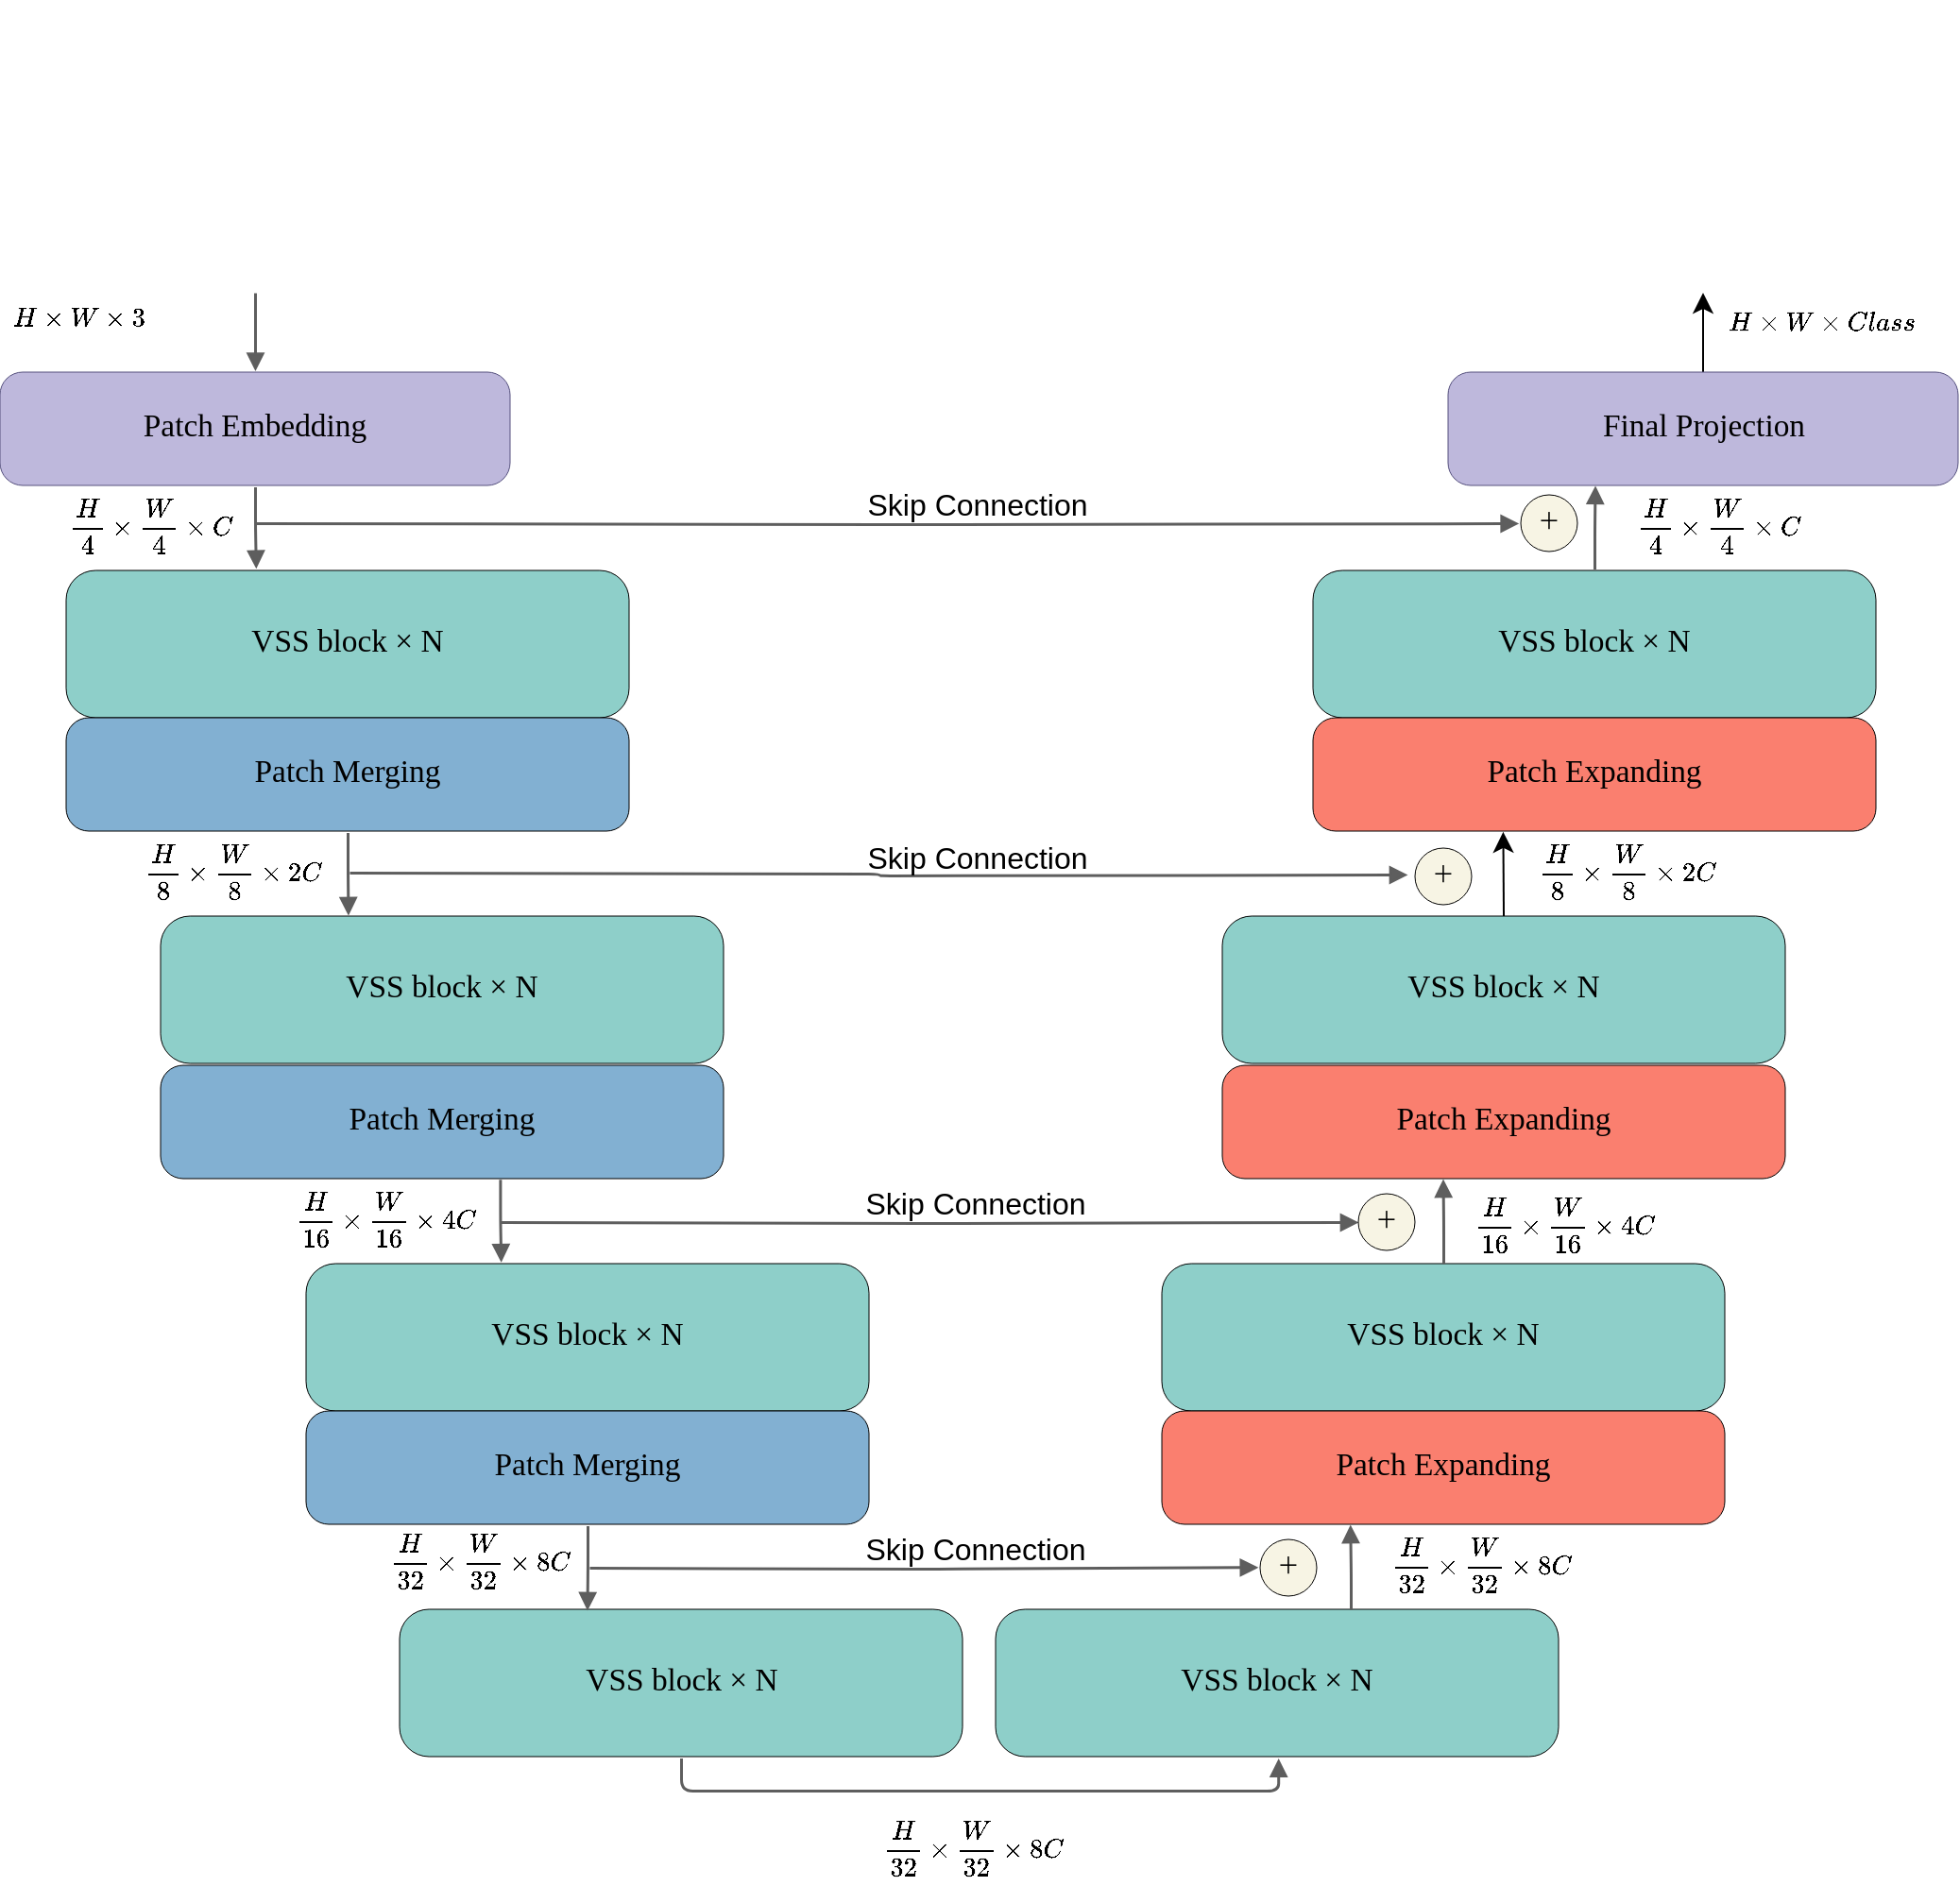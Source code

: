 <mxfile version="25.0.3">
  <diagram name="ページ1" id="VxwxGq92BcaWStexI2Qv">
    <mxGraphModel dx="2606" dy="1081" grid="1" gridSize="10" guides="1" tooltips="1" connect="1" arrows="1" fold="1" page="1" pageScale="1" pageWidth="827" pageHeight="1169" math="1" shadow="0">
      <root>
        <mxCell id="0" />
        <mxCell id="1" parent="0" />
        <mxCell id="76AwTD7Kbggt1s6agd3S-13" value="`H/4×W/4×C`" style="text;whiteSpace=wrap;" parent="1" vertex="1">
          <mxGeometry x="-910" y="315" width="100" height="40" as="geometry" />
        </mxCell>
        <mxCell id="76AwTD7Kbggt1s6agd3S-14" value="" style="html=1;overflow=block;blockSpacing=1;whiteSpace=wrap;shape=image;fontSize=13;spacing=0;strokeColor=none;strokeOpacity=100;rounded=1;absoluteArcSize=1;arcSize=9;strokeWidth=0;image=https://images.lucid.app/images/2d5d3a36-08fd-4348-8885-d82687055191/content;imageAspect=0;lucidId=N.ggKchK2NEA;" parent="1" vertex="1">
          <mxGeometry x="-120" y="60" width="153" height="153" as="geometry" />
        </mxCell>
        <mxCell id="76AwTD7Kbggt1s6agd3S-15" value="" style="html=1;overflow=block;blockSpacing=1;whiteSpace=wrap;shape=image;fontSize=13;spacing=0;strokeColor=none;strokeOpacity=100;rounded=1;absoluteArcSize=1;arcSize=9;strokeWidth=0;image=https://images.lucid.app/images/afaf71fb-0a42-49de-80a9-f3a099cf9b03/content;imageAspect=0;lucidId=T.gg~dm2wxYN;" parent="1" vertex="1">
          <mxGeometry x="-886.5" y="60" width="153" height="153" as="geometry" />
        </mxCell>
        <mxCell id="76AwTD7Kbggt1s6agd3S-16" value="&lt;div style=&quot;display: flex; justify-content: center; text-align: center; align-items: baseline; font-size: 0; line-height: 1.25;margin-top: -2px;&quot;&gt;&lt;span&gt;&lt;span style=&quot;font-size:16.7px;font-family: Lucid JP;&quot;&gt;Patch Embedding&lt;/span&gt;&lt;/span&gt;&lt;/div&gt;" style="rounded=1;arcSize=20;whiteSpace=wrap;overflow=block;blockSpacing=1;html=1;fontSize=13;fontFamily=Lucid JP;spacing=0;strokeOpacity=100;fillColor=#BEB8DC;strokeWidth=NaN;strokeColor=#56517e;" parent="1" vertex="1">
          <mxGeometry x="-945" y="255" width="270" height="60" as="geometry" />
        </mxCell>
        <mxCell id="76AwTD7Kbggt1s6agd3S-17" value="" style="html=1;jettySize=18;whiteSpace=wrap;fontSize=13;strokeColor=#5E5E5E;strokeWidth=1.5;rounded=1;arcSize=12;edgeStyle=orthogonalEdgeStyle;startArrow=none;endArrow=block;endFill=1;exitX=0.5;exitY=1;exitPerimeter=0;entryX=0.5;entryY=-0.012;entryPerimeter=0;lucidId=nahgHkyy0pBJ;" parent="1" source="76AwTD7Kbggt1s6agd3S-15" target="76AwTD7Kbggt1s6agd3S-16" edge="1">
          <mxGeometry width="100" height="100" relative="1" as="geometry">
            <Array as="points" />
          </mxGeometry>
        </mxCell>
        <mxCell id="XDJ26KToE9FTUXmktEAl-5" style="edgeStyle=none;curved=1;rounded=0;orthogonalLoop=1;jettySize=auto;html=1;exitX=0.5;exitY=0;exitDx=0;exitDy=0;entryX=0.5;entryY=1;entryDx=0;entryDy=0;fontSize=12;startSize=8;endSize=8;" edge="1" parent="1" source="76AwTD7Kbggt1s6agd3S-18" target="76AwTD7Kbggt1s6agd3S-14">
          <mxGeometry relative="1" as="geometry" />
        </mxCell>
        <mxCell id="76AwTD7Kbggt1s6agd3S-18" value="&lt;div style=&quot;display: flex; justify-content: center; text-align: center; align-items: baseline; font-size: 0; line-height: 1.25;margin-top: -2px;&quot;&gt;&lt;span&gt;&lt;span style=&quot;font-size:16.7px;font-family: Lucid JP;&quot;&gt;Final Projection&lt;/span&gt;&lt;/span&gt;&lt;/div&gt;" style="rounded=1;arcSize=20;whiteSpace=wrap;overflow=block;blockSpacing=1;html=1;fontSize=13;fontFamily=Lucid JP;spacing=0;strokeOpacity=100;fillColor=#BEB8DC;strokeWidth=NaN;strokeColor=#56517e;" parent="1" vertex="1">
          <mxGeometry x="-178.5" y="255" width="270" height="60" as="geometry" />
        </mxCell>
        <mxCell id="76AwTD7Kbggt1s6agd3S-20" value="&lt;div style=&quot;display: flex; justify-content: center; text-align: center; align-items: baseline; font-size: 0; line-height: 1.25;margin-top: -2px;&quot;&gt;&lt;span&gt;&lt;span style=&quot;font-size:16.7px;font-family: Lucid JP;&quot;&gt;VSS block × N&lt;/span&gt;&lt;/span&gt;&lt;/div&gt;" style="rounded=1;arcSize=20;whiteSpace=wrap;overflow=block;blockSpacing=1;html=1;fontSize=13;fontFamily=Lucid JP;spacing=0;strokeOpacity=100;fillOpacity=100;fillColor=#8ECFC9;strokeWidth=NaN;" parent="1" vertex="1">
          <mxGeometry x="-910" y="360" width="298" height="78" as="geometry" />
        </mxCell>
        <mxCell id="76AwTD7Kbggt1s6agd3S-21" value="" style="html=1;jettySize=18;whiteSpace=wrap;fontSize=13;strokeColor=#5E5E5E;strokeWidth=1.5;rounded=1;arcSize=12;edgeStyle=orthogonalEdgeStyle;startArrow=none;endArrow=block;endFill=1;exitX=0.5;exitY=1.013;exitPerimeter=0;entryX=0.337;entryY=-0.014;entryPerimeter=0;lucidId=UchgYM-1YqtF;entryDx=0;entryDy=0;" parent="1" source="76AwTD7Kbggt1s6agd3S-16" target="76AwTD7Kbggt1s6agd3S-20" edge="1">
          <mxGeometry width="100" height="100" relative="1" as="geometry">
            <Array as="points" />
          </mxGeometry>
        </mxCell>
        <mxCell id="76AwTD7Kbggt1s6agd3S-22" value="&lt;div style=&quot;display: flex; justify-content: center; text-align: center; align-items: baseline; font-size: 0; line-height: 1.25;margin-top: -2px;&quot;&gt;&lt;span&gt;&lt;span style=&quot;font-size:16.7px;font-family: Lucid JP;&quot;&gt;VSS block × N&lt;/span&gt;&lt;/span&gt;&lt;/div&gt;" style="rounded=1;arcSize=20;whiteSpace=wrap;overflow=block;blockSpacing=1;html=1;fontSize=13;fontFamily=Lucid JP;spacing=0;strokeOpacity=100;fillOpacity=100;fillColor=#8ECFC9;strokeWidth=NaN;" parent="1" vertex="1">
          <mxGeometry x="-250" y="360" width="298" height="78" as="geometry" />
        </mxCell>
        <mxCell id="76AwTD7Kbggt1s6agd3S-23" value="" style="html=1;jettySize=18;whiteSpace=wrap;fontSize=13;strokeColor=#5E5E5E;strokeWidth=1.5;rounded=1;arcSize=12;edgeStyle=orthogonalEdgeStyle;startArrow=none;endArrow=block;endFill=1;exitX=0.5;exitY=-0.01;exitPerimeter=0;entryX=0.288;entryY=0.999;entryPerimeter=0;lucidId=Hdhg1vgHNAlw;entryDx=0;entryDy=0;" parent="1" source="76AwTD7Kbggt1s6agd3S-22" target="76AwTD7Kbggt1s6agd3S-18" edge="1">
          <mxGeometry width="100" height="100" relative="1" as="geometry">
            <Array as="points" />
          </mxGeometry>
        </mxCell>
        <mxCell id="76AwTD7Kbggt1s6agd3S-24" value="" style="html=1;jettySize=18;whiteSpace=wrap;fontSize=13;strokeColor=#5E5E5E;strokeWidth=1.5;rounded=1;arcSize=12;edgeStyle=orthogonalEdgeStyle;startArrow=none;endArrow=block;endFill=1;entryX=-0.038;entryY=0.5;entryPerimeter=0;lucidId=SehgvGbxxLhp;" parent="1" target="76AwTD7Kbggt1s6agd3S-25" edge="1">
          <mxGeometry width="100" height="100" relative="1" as="geometry">
            <Array as="points" />
            <mxPoint x="-810" y="335" as="sourcePoint" />
          </mxGeometry>
        </mxCell>
        <mxCell id="76AwTD7Kbggt1s6agd3S-25" value="＋" style="html=1;overflow=block;blockSpacing=1;whiteSpace=wrap;ellipse;fontSize=11.7;fontFamily=Lucid JP;fontColor=default;spacing=3.8;strokeColor=#000000;fillOpacity=100;rounded=1;absoluteArcSize=1;arcSize=9;fillColor=#f7f4e4;strokeWidth=NaN;lucidId=2hhgesyZ3aDY;" parent="1" vertex="1">
          <mxGeometry x="-140" y="320" width="30" height="30" as="geometry" />
        </mxCell>
        <mxCell id="76AwTD7Kbggt1s6agd3S-26" value="&lt;div style=&quot;display: flex; justify-content: center; text-align: center; align-items: baseline; font-size: 0; line-height: 1.25;margin-top: -2px;&quot;&gt;&lt;span&gt;&lt;span style=&quot;font-size:16.7px;font-family: Lucid JP;&quot;&gt;Patch Merging&lt;/span&gt;&lt;/span&gt;&lt;/div&gt;" style="rounded=1;arcSize=20;whiteSpace=wrap;overflow=block;blockSpacing=1;html=1;fontSize=13;fontFamily=Lucid JP;spacing=0;strokeOpacity=100;fillOpacity=100;fillColor=#82B0D2;strokeWidth=NaN;" parent="1" vertex="1">
          <mxGeometry x="-910" y="438" width="298" height="60" as="geometry" />
        </mxCell>
        <mxCell id="76AwTD7Kbggt1s6agd3S-27" value="&lt;div style=&quot;display: flex; justify-content: center; text-align: center; align-items: baseline; font-size: 0; line-height: 1.25;margin-top: -2px;&quot;&gt;&lt;span&gt;&lt;span style=&quot;font-size:16.7px;font-family: Lucid JP;&quot;&gt;VSS block × N&lt;/span&gt;&lt;/span&gt;&lt;/div&gt;" style="rounded=1;arcSize=20;whiteSpace=wrap;overflow=block;blockSpacing=1;html=1;fontSize=13;fontFamily=Lucid JP;spacing=0;strokeOpacity=100;fillOpacity=100;fillColor=#8ECFC9;strokeWidth=NaN;" parent="1" vertex="1">
          <mxGeometry x="-860" y="543" width="298" height="78" as="geometry" />
        </mxCell>
        <mxCell id="76AwTD7Kbggt1s6agd3S-28" value="&lt;div style=&quot;display: flex; justify-content: center; text-align: center; align-items: baseline; font-size: 0; line-height: 1.25;margin-top: -2px;&quot;&gt;&lt;span&gt;&lt;span style=&quot;font-size:16.7px;font-family: Lucid JP;&quot;&gt;Patch Merging&lt;/span&gt;&lt;/span&gt;&lt;/div&gt;" style="rounded=1;arcSize=20;whiteSpace=wrap;overflow=block;blockSpacing=1;html=1;fontSize=13;fontFamily=Lucid JP;spacing=0;strokeOpacity=100;fillOpacity=100;fillColor=#82B0D2;strokeWidth=NaN;" parent="1" vertex="1">
          <mxGeometry x="-860" y="622" width="298" height="60" as="geometry" />
        </mxCell>
        <mxCell id="76AwTD7Kbggt1s6agd3S-29" value="" style="html=1;jettySize=18;whiteSpace=wrap;fontSize=13;strokeColor=#5E5E5E;strokeWidth=1.5;rounded=1;arcSize=12;edgeStyle=orthogonalEdgeStyle;startArrow=none;endArrow=block;endFill=1;exitX=0.5;exitY=1.013;exitPerimeter=0;lucidId=FlhgzGA9~p1L;entryX=0.333;entryY=-0.006;entryDx=0;entryDy=0;entryPerimeter=0;" parent="1" source="76AwTD7Kbggt1s6agd3S-26" target="76AwTD7Kbggt1s6agd3S-27" edge="1">
          <mxGeometry width="100" height="100" relative="1" as="geometry">
            <Array as="points" />
            <mxPoint x="-761" y="540" as="targetPoint" />
          </mxGeometry>
        </mxCell>
        <mxCell id="76AwTD7Kbggt1s6agd3S-30" value="&lt;div style=&quot;display: flex; justify-content: center; text-align: center; align-items: baseline; font-size: 0; line-height: 1.25;margin-top: -2px;&quot;&gt;&lt;span&gt;&lt;span style=&quot;font-size:16.7px;font-family: Lucid JP;&quot;&gt;Patch Expanding&lt;/span&gt;&lt;/span&gt;&lt;/div&gt;" style="rounded=1;arcSize=20;whiteSpace=wrap;overflow=block;blockSpacing=1;html=1;fontSize=13;fontFamily=Lucid JP;spacing=0;strokeOpacity=100;fillOpacity=100;fillColor=#FA7F6F;strokeWidth=NaN;" parent="1" vertex="1">
          <mxGeometry x="-250" y="438" width="298" height="60" as="geometry" />
        </mxCell>
        <mxCell id="76AwTD7Kbggt1s6agd3S-31" value="&lt;div style=&quot;display: flex; justify-content: center; text-align: center; align-items: baseline; font-size: 0; line-height: 1.25;margin-top: -2px;&quot;&gt;&lt;span&gt;&lt;span style=&quot;font-size:16.7px;font-family: Lucid JP;&quot;&gt;VSS block × N&lt;/span&gt;&lt;/span&gt;&lt;/div&gt;" style="rounded=1;arcSize=20;whiteSpace=wrap;overflow=block;blockSpacing=1;html=1;fontSize=13;fontFamily=Lucid JP;spacing=0;strokeOpacity=100;fillOpacity=100;fillColor=#8ECFC9;strokeWidth=NaN;" parent="1" vertex="1">
          <mxGeometry x="-298" y="543" width="298" height="78" as="geometry" />
        </mxCell>
        <mxCell id="76AwTD7Kbggt1s6agd3S-32" value="&lt;div style=&quot;display: flex; justify-content: center; text-align: center; align-items: baseline; font-size: 0; line-height: 1.25;margin-top: -2px;&quot;&gt;&lt;span&gt;&lt;span style=&quot;font-size:16.7px;font-family: Lucid JP;&quot;&gt;Patch Expanding&lt;/span&gt;&lt;/span&gt;&lt;/div&gt;" style="rounded=1;arcSize=20;whiteSpace=wrap;overflow=block;blockSpacing=1;html=1;fontSize=13;fontFamily=Lucid JP;spacing=0;strokeOpacity=100;fillOpacity=100;fillColor=#FA7F6F;strokeWidth=NaN;" parent="1" vertex="1">
          <mxGeometry x="-298" y="622" width="298" height="60" as="geometry" />
        </mxCell>
        <mxCell id="76AwTD7Kbggt1s6agd3S-34" value="" style="html=1;jettySize=18;whiteSpace=wrap;fontSize=13;strokeColor=#5E5E5E;strokeWidth=1.5;rounded=1;arcSize=12;edgeStyle=orthogonalEdgeStyle;startArrow=none;endArrow=block;endFill=1;lucidId=CmhgIMN-jfU7;" parent="1" edge="1">
          <mxGeometry width="100" height="100" relative="1" as="geometry">
            <Array as="points" />
            <mxPoint x="-760" y="520" as="sourcePoint" />
            <mxPoint x="-200" y="521" as="targetPoint" />
          </mxGeometry>
        </mxCell>
        <mxCell id="76AwTD7Kbggt1s6agd3S-35" value="＋" style="html=1;overflow=block;blockSpacing=1;whiteSpace=wrap;ellipse;fontSize=11.7;fontFamily=Lucid JP;fontColor=default;spacing=3.8;strokeColor=#000000;fillOpacity=100;rounded=1;absoluteArcSize=1;arcSize=9;fillColor=#f7f4e4;strokeWidth=NaN;lucidId=KmhgoZAhQqJv;" parent="1" vertex="1">
          <mxGeometry x="-196" y="507" width="30" height="30" as="geometry" />
        </mxCell>
        <mxCell id="76AwTD7Kbggt1s6agd3S-36" value="&lt;div style=&quot;display: flex; justify-content: center; text-align: center; align-items: baseline; font-size: 0; line-height: 1.25;margin-top: -2px;&quot;&gt;&lt;span&gt;&lt;span style=&quot;font-size:16.7px;font-family: Lucid JP;&quot;&gt;VSS block × N&lt;/span&gt;&lt;/span&gt;&lt;/div&gt;" style="rounded=1;arcSize=20;whiteSpace=wrap;overflow=block;blockSpacing=1;html=1;fontSize=13;fontFamily=Lucid JP;spacing=0;strokeOpacity=100;fillOpacity=100;fillColor=#8ECFC9;strokeWidth=NaN;" parent="1" vertex="1">
          <mxGeometry x="-783" y="727" width="298" height="78" as="geometry" />
        </mxCell>
        <mxCell id="76AwTD7Kbggt1s6agd3S-37" value="&lt;div style=&quot;display: flex; justify-content: center; text-align: center; align-items: baseline; font-size: 0; line-height: 1.25;margin-top: -2px;&quot;&gt;&lt;span&gt;&lt;span style=&quot;font-size:16.7px;font-family: Lucid JP;&quot;&gt;Patch Merging&lt;/span&gt;&lt;/span&gt;&lt;/div&gt;" style="rounded=1;arcSize=20;whiteSpace=wrap;overflow=block;blockSpacing=1;html=1;fontSize=13;fontFamily=Lucid JP;spacing=0;strokeOpacity=100;fillOpacity=100;fillColor=#82B0D2;strokeWidth=NaN;" parent="1" vertex="1">
          <mxGeometry x="-783" y="805" width="298" height="60" as="geometry" />
        </mxCell>
        <mxCell id="76AwTD7Kbggt1s6agd3S-38" value="" style="html=1;jettySize=18;whiteSpace=wrap;fontSize=13;strokeColor=#5E5E5E;strokeWidth=1.5;rounded=1;arcSize=12;edgeStyle=orthogonalEdgeStyle;startArrow=none;endArrow=block;endFill=1;exitX=0.603;exitY=1.006;exitPerimeter=0;lucidId=YwhgP0tZhPT9;exitDx=0;exitDy=0;entryX=0.346;entryY=-0.011;entryDx=0;entryDy=0;entryPerimeter=0;" parent="1" source="76AwTD7Kbggt1s6agd3S-28" target="76AwTD7Kbggt1s6agd3S-36" edge="1">
          <mxGeometry width="100" height="100" relative="1" as="geometry">
            <Array as="points" />
            <mxPoint x="-680" y="725" as="targetPoint" />
          </mxGeometry>
        </mxCell>
        <mxCell id="76AwTD7Kbggt1s6agd3S-39" value="&lt;div style=&quot;display: flex; justify-content: center; text-align: center; align-items: baseline; font-size: 0; line-height: 1.25;margin-top: -2px;&quot;&gt;&lt;span&gt;&lt;span style=&quot;font-size:16.7px;font-family: Lucid JP;&quot;&gt;VSS block × N&lt;/span&gt;&lt;/span&gt;&lt;/div&gt;" style="rounded=1;arcSize=20;whiteSpace=wrap;overflow=block;blockSpacing=1;html=1;fontSize=13;fontFamily=Lucid JP;spacing=0;strokeOpacity=100;fillOpacity=100;fillColor=#8ECFC9;strokeWidth=NaN;" parent="1" vertex="1">
          <mxGeometry x="-330" y="727" width="298" height="78" as="geometry" />
        </mxCell>
        <mxCell id="76AwTD7Kbggt1s6agd3S-40" value="&lt;div style=&quot;display: flex; justify-content: center; text-align: center; align-items: baseline; font-size: 0; line-height: 1.25;margin-top: -2px;&quot;&gt;&lt;span&gt;&lt;span style=&quot;font-size:16.7px;font-family: Lucid JP;&quot;&gt;Patch Expanding&lt;/span&gt;&lt;/span&gt;&lt;/div&gt;" style="rounded=1;arcSize=20;whiteSpace=wrap;overflow=block;blockSpacing=1;html=1;fontSize=13;fontFamily=Lucid JP;spacing=0;strokeOpacity=100;fillOpacity=100;fillColor=#FA7F6F;strokeWidth=NaN;" parent="1" vertex="1">
          <mxGeometry x="-330" y="805" width="298" height="60" as="geometry" />
        </mxCell>
        <mxCell id="76AwTD7Kbggt1s6agd3S-41" value="" style="html=1;jettySize=18;whiteSpace=wrap;fontSize=13;strokeColor=#5E5E5E;strokeWidth=1.5;rounded=1;arcSize=12;edgeStyle=orthogonalEdgeStyle;startArrow=none;endArrow=block;endFill=1;exitX=0.5;exitY=0;lucidId=Ywhg.e53PNYG;exitDx=0;exitDy=0;" parent="1" source="76AwTD7Kbggt1s6agd3S-39" edge="1">
          <mxGeometry width="100" height="100" relative="1" as="geometry">
            <Array as="points" />
            <mxPoint x="-181.25" y="682" as="targetPoint" />
            <mxPoint x="-181.25" y="728.22" as="sourcePoint" />
          </mxGeometry>
        </mxCell>
        <mxCell id="76AwTD7Kbggt1s6agd3S-42" value="" style="html=1;jettySize=18;whiteSpace=wrap;fontSize=13;strokeColor=#5E5E5E;strokeWidth=1.5;rounded=1;arcSize=12;edgeStyle=orthogonalEdgeStyle;startArrow=none;endArrow=block;endFill=1;lucidId=YwhgwHIvnnBW;entryX=0;entryY=0.5;entryDx=0;entryDy=0;" parent="1" target="76AwTD7Kbggt1s6agd3S-43" edge="1">
          <mxGeometry width="100" height="100" relative="1" as="geometry">
            <Array as="points" />
            <mxPoint x="-680" y="705" as="sourcePoint" />
            <mxPoint x="-278" y="703" as="targetPoint" />
          </mxGeometry>
        </mxCell>
        <mxCell id="76AwTD7Kbggt1s6agd3S-43" value="＋" style="html=1;overflow=block;blockSpacing=1;whiteSpace=wrap;ellipse;fontSize=11.7;fontFamily=Lucid JP;fontColor=default;spacing=3.8;strokeColor=#000000;fillOpacity=100;rounded=1;absoluteArcSize=1;arcSize=9;fillColor=#f7f4e4;strokeWidth=NaN;lucidId=Ywhgq5fabaE8;" parent="1" vertex="1">
          <mxGeometry x="-226" y="690" width="30" height="30" as="geometry" />
        </mxCell>
        <mxCell id="76AwTD7Kbggt1s6agd3S-44" value="&lt;div style=&quot;display: flex; justify-content: center; text-align: center; align-items: baseline; font-size: 0; line-height: 1.25;margin-top: -2px;&quot;&gt;&lt;span&gt;&lt;span style=&quot;font-size:16.7px;font-family: Lucid JP;&quot;&gt;VSS block × N&lt;/span&gt;&lt;/span&gt;&lt;/div&gt;" style="rounded=1;arcSize=20;whiteSpace=wrap;overflow=block;blockSpacing=1;html=1;fontSize=13;fontFamily=Lucid JP;spacing=0;strokeOpacity=100;fillOpacity=100;fillColor=#8ECFC9;strokeWidth=NaN;" parent="1" vertex="1">
          <mxGeometry x="-733.5" y="910" width="298" height="78" as="geometry" />
        </mxCell>
        <mxCell id="76AwTD7Kbggt1s6agd3S-45" value="&lt;div style=&quot;display: flex; justify-content: center; text-align: center; align-items: baseline; font-size: 0; line-height: 1.25;margin-top: -2px;&quot;&gt;&lt;span&gt;&lt;span style=&quot;font-size:16.7px;font-family: Lucid JP;&quot;&gt;VSS block × N&lt;/span&gt;&lt;/span&gt;&lt;/div&gt;" style="rounded=1;arcSize=20;whiteSpace=wrap;overflow=block;blockSpacing=1;html=1;fontSize=13;fontFamily=Lucid JP;spacing=0;strokeOpacity=100;fillOpacity=100;fillColor=#8ECFC9;strokeWidth=NaN;" parent="1" vertex="1">
          <mxGeometry x="-418" y="910" width="298" height="78" as="geometry" />
        </mxCell>
        <mxCell id="76AwTD7Kbggt1s6agd3S-46" value="" style="html=1;jettySize=18;whiteSpace=wrap;fontSize=13;strokeColor=#5E5E5E;strokeWidth=1.5;rounded=1;arcSize=12;edgeStyle=orthogonalEdgeStyle;startArrow=none;endArrow=block;endFill=1;exitX=0.5;exitY=1.013;exitPerimeter=0;entryX=0.333;entryY=0.006;entryPerimeter=0;lucidId=~xhgis4hpFYr;entryDx=0;entryDy=0;" parent="1" source="76AwTD7Kbggt1s6agd3S-37" target="76AwTD7Kbggt1s6agd3S-44" edge="1">
          <mxGeometry width="100" height="100" relative="1" as="geometry">
            <Array as="points" />
          </mxGeometry>
        </mxCell>
        <mxCell id="76AwTD7Kbggt1s6agd3S-47" value="" style="html=1;jettySize=18;whiteSpace=wrap;fontSize=13;strokeColor=#5E5E5E;strokeWidth=1.5;rounded=1;arcSize=12;edgeStyle=orthogonalEdgeStyle;startArrow=none;endArrow=block;endFill=1;entryX=0.333;entryY=0.944;entryPerimeter=0;lucidId=cyhgQEjyUG85;entryDx=0;entryDy=0;" parent="1" edge="1">
          <mxGeometry width="100" height="100" relative="1" as="geometry">
            <Array as="points">
              <mxPoint x="-229.6" y="891.36" />
              <mxPoint x="-230.6" y="891.36" />
            </Array>
            <mxPoint x="-230" y="910" as="sourcePoint" />
            <mxPoint x="-230.366" y="865.0" as="targetPoint" />
          </mxGeometry>
        </mxCell>
        <mxCell id="76AwTD7Kbggt1s6agd3S-48" value="" style="html=1;jettySize=18;whiteSpace=wrap;fontSize=13;strokeColor=#5E5E5E;strokeWidth=1.5;rounded=1;arcSize=12;edgeStyle=orthogonalEdgeStyle;startArrow=none;endArrow=block;endFill=1;entryX=-0.036;entryY=0.488;entryPerimeter=0;lucidId=iyhgjT5hW6yP;" parent="1" target="76AwTD7Kbggt1s6agd3S-49" edge="1">
          <mxGeometry width="100" height="100" relative="1" as="geometry">
            <Array as="points" />
            <mxPoint x="-633" y="888" as="sourcePoint" />
          </mxGeometry>
        </mxCell>
        <mxCell id="76AwTD7Kbggt1s6agd3S-49" value="＋" style="html=1;overflow=block;blockSpacing=1;whiteSpace=wrap;ellipse;fontSize=11.7;fontFamily=Lucid JP;fontColor=default;spacing=3.8;strokeColor=#000000;fillOpacity=100;rounded=1;absoluteArcSize=1;arcSize=9;fillColor=#f7f4e4;strokeWidth=NaN;lucidId=iyhgC7_cI9hM;" parent="1" vertex="1">
          <mxGeometry x="-278" y="873" width="30" height="30" as="geometry" />
        </mxCell>
        <mxCell id="76AwTD7Kbggt1s6agd3S-50" value="" style="html=1;jettySize=18;whiteSpace=wrap;fontSize=13;strokeColor=#5E5E5E;strokeWidth=1.5;rounded=1;arcSize=12;edgeStyle=orthogonalEdgeStyle;startArrow=none;endArrow=block;endFill=1;exitX=0.5;exitY=1.01;exitPerimeter=0;entryX=0.502;entryY=1.01;entryPerimeter=0;lucidId=EyhgQmVNcDD9;" parent="1" source="76AwTD7Kbggt1s6agd3S-44" target="76AwTD7Kbggt1s6agd3S-45" edge="1">
          <mxGeometry width="100" height="100" relative="1" as="geometry">
            <Array as="points" />
          </mxGeometry>
        </mxCell>
        <mxCell id="76AwTD7Kbggt1s6agd3S-51" value="" style="html=1;overflow=block;blockSpacing=1;whiteSpace=wrap;fontSize=30;fontFamily=Lucid JP;fontStyle=1;spacing=0;strokeColor=#FFFFFF;strokeOpacity=100;rounded=1;absoluteArcSize=1;arcSize=9;strokeWidth=2.3;fillColor=none;lucidId=GChg.vjdVNL5;" parent="1" vertex="1">
          <mxGeometry x="-534" y="60" width="210" height="60" as="geometry" />
        </mxCell>
        <mxCell id="76AwTD7Kbggt1s6agd3S-52" value="`H/4×W/4×C`" style="text;whiteSpace=wrap;" parent="1" vertex="1">
          <mxGeometry x="-80" y="315" width="100" height="40" as="geometry" />
        </mxCell>
        <mxCell id="76AwTD7Kbggt1s6agd3S-53" value="`H/8×W/8×2C`" style="text;whiteSpace=wrap;" parent="1" vertex="1">
          <mxGeometry x="-870" y="498" width="100" height="40" as="geometry" />
        </mxCell>
        <mxCell id="76AwTD7Kbggt1s6agd3S-54" value="`H/8×W/8×2C`" style="text;whiteSpace=wrap;" parent="1" vertex="1">
          <mxGeometry x="-132" y="498" width="100" height="40" as="geometry" />
        </mxCell>
        <mxCell id="76AwTD7Kbggt1s6agd3S-55" value="`H/16×W/16×4C`" style="text;whiteSpace=wrap;" parent="1" vertex="1">
          <mxGeometry x="-790" y="682" width="100" height="40" as="geometry" />
        </mxCell>
        <mxCell id="76AwTD7Kbggt1s6agd3S-56" value="`H/16×W/16×4C`" style="text;whiteSpace=wrap;" parent="1" vertex="1">
          <mxGeometry x="-166" y="685" width="100" height="40" as="geometry" />
        </mxCell>
        <mxCell id="76AwTD7Kbggt1s6agd3S-57" value="`H/32×W/32×8C`" style="text;whiteSpace=wrap;" parent="1" vertex="1">
          <mxGeometry x="-740" y="863" width="100" height="40" as="geometry" />
        </mxCell>
        <mxCell id="76AwTD7Kbggt1s6agd3S-58" value="`H/32×W/32×8C`" style="text;whiteSpace=wrap;" parent="1" vertex="1">
          <mxGeometry x="-210" y="865" width="100" height="40" as="geometry" />
        </mxCell>
        <mxCell id="76AwTD7Kbggt1s6agd3S-59" value="`H/32×W/32×8C`" style="text;whiteSpace=wrap;" parent="1" vertex="1">
          <mxGeometry x="-479" y="1015" width="100" height="40" as="geometry" />
        </mxCell>
        <mxCell id="76AwTD7Kbggt1s6agd3S-64" value="`H×W×3`" style="text;whiteSpace=wrap;" parent="1" vertex="1">
          <mxGeometry x="-940" y="213" width="100" height="40" as="geometry" />
        </mxCell>
        <mxCell id="76AwTD7Kbggt1s6agd3S-65" value="`H×W×Class`" style="text;whiteSpace=wrap;" parent="1" vertex="1">
          <mxGeometry x="-32" y="215" width="100" height="40" as="geometry" />
        </mxCell>
        <mxCell id="nmZxRnljGwa1gF1a65H8-1" value="Skip Connection" style="text;html=1;align=center;verticalAlign=middle;resizable=0;points=[];autosize=1;strokeColor=none;fillColor=none;fontSize=16;" parent="1" vertex="1">
          <mxGeometry x="-498" y="310" width="140" height="30" as="geometry" />
        </mxCell>
        <mxCell id="nmZxRnljGwa1gF1a65H8-2" value="Skip Connection" style="text;html=1;align=center;verticalAlign=middle;resizable=0;points=[];autosize=1;strokeColor=none;fillColor=none;fontSize=16;" parent="1" vertex="1">
          <mxGeometry x="-498" y="497" width="140" height="30" as="geometry" />
        </mxCell>
        <mxCell id="nmZxRnljGwa1gF1a65H8-3" value="Skip Connection" style="text;html=1;align=center;verticalAlign=middle;resizable=0;points=[];autosize=1;strokeColor=none;fillColor=none;fontSize=16;" parent="1" vertex="1">
          <mxGeometry x="-499" y="680" width="140" height="30" as="geometry" />
        </mxCell>
        <mxCell id="nmZxRnljGwa1gF1a65H8-5" value="Skip Connection" style="text;html=1;align=center;verticalAlign=middle;resizable=0;points=[];autosize=1;strokeColor=none;fillColor=none;fontSize=16;" parent="1" vertex="1">
          <mxGeometry x="-499" y="863" width="140" height="30" as="geometry" />
        </mxCell>
        <mxCell id="XDJ26KToE9FTUXmktEAl-6" style="edgeStyle=none;curved=1;rounded=0;orthogonalLoop=1;jettySize=auto;html=1;exitX=0.5;exitY=0;exitDx=0;exitDy=0;entryX=0.338;entryY=1.007;entryDx=0;entryDy=0;entryPerimeter=0;fontSize=12;startSize=8;endSize=8;" edge="1" parent="1" source="76AwTD7Kbggt1s6agd3S-31" target="76AwTD7Kbggt1s6agd3S-30">
          <mxGeometry relative="1" as="geometry" />
        </mxCell>
        <mxCell id="XDJ26KToE9FTUXmktEAl-8" style="edgeStyle=none;curved=1;rounded=0;orthogonalLoop=1;jettySize=auto;html=1;exitX=0.25;exitY=0;exitDx=0;exitDy=0;fontSize=12;startSize=8;endSize=8;" edge="1" parent="1" source="76AwTD7Kbggt1s6agd3S-64" target="76AwTD7Kbggt1s6agd3S-64">
          <mxGeometry relative="1" as="geometry" />
        </mxCell>
      </root>
    </mxGraphModel>
  </diagram>
</mxfile>
